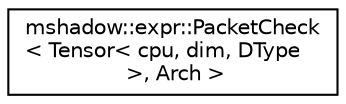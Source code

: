 digraph "Graphical Class Hierarchy"
{
 // LATEX_PDF_SIZE
  edge [fontname="Helvetica",fontsize="10",labelfontname="Helvetica",labelfontsize="10"];
  node [fontname="Helvetica",fontsize="10",shape=record];
  rankdir="LR";
  Node0 [label="mshadow::expr::PacketCheck\l\< Tensor\< cpu, dim, DType\l \>, Arch \>",height=0.2,width=0.4,color="black", fillcolor="white", style="filled",URL="$structmshadow_1_1expr_1_1PacketCheck_3_01Tensor_3_01cpu_00_01dim_00_01DType_01_4_00_01Arch_01_4.html",tooltip=" "];
}

